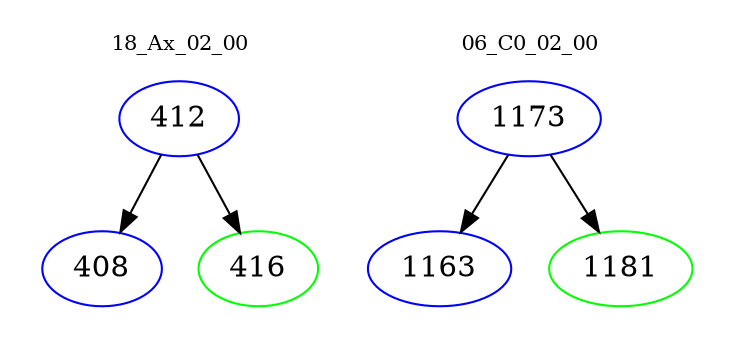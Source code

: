 digraph{
subgraph cluster_0 {
color = white
label = "18_Ax_02_00";
fontsize=10;
T0_412 [label="412", color="blue"]
T0_412 -> T0_408 [color="black"]
T0_408 [label="408", color="blue"]
T0_412 -> T0_416 [color="black"]
T0_416 [label="416", color="green"]
}
subgraph cluster_1 {
color = white
label = "06_C0_02_00";
fontsize=10;
T1_1173 [label="1173", color="blue"]
T1_1173 -> T1_1163 [color="black"]
T1_1163 [label="1163", color="blue"]
T1_1173 -> T1_1181 [color="black"]
T1_1181 [label="1181", color="green"]
}
}

